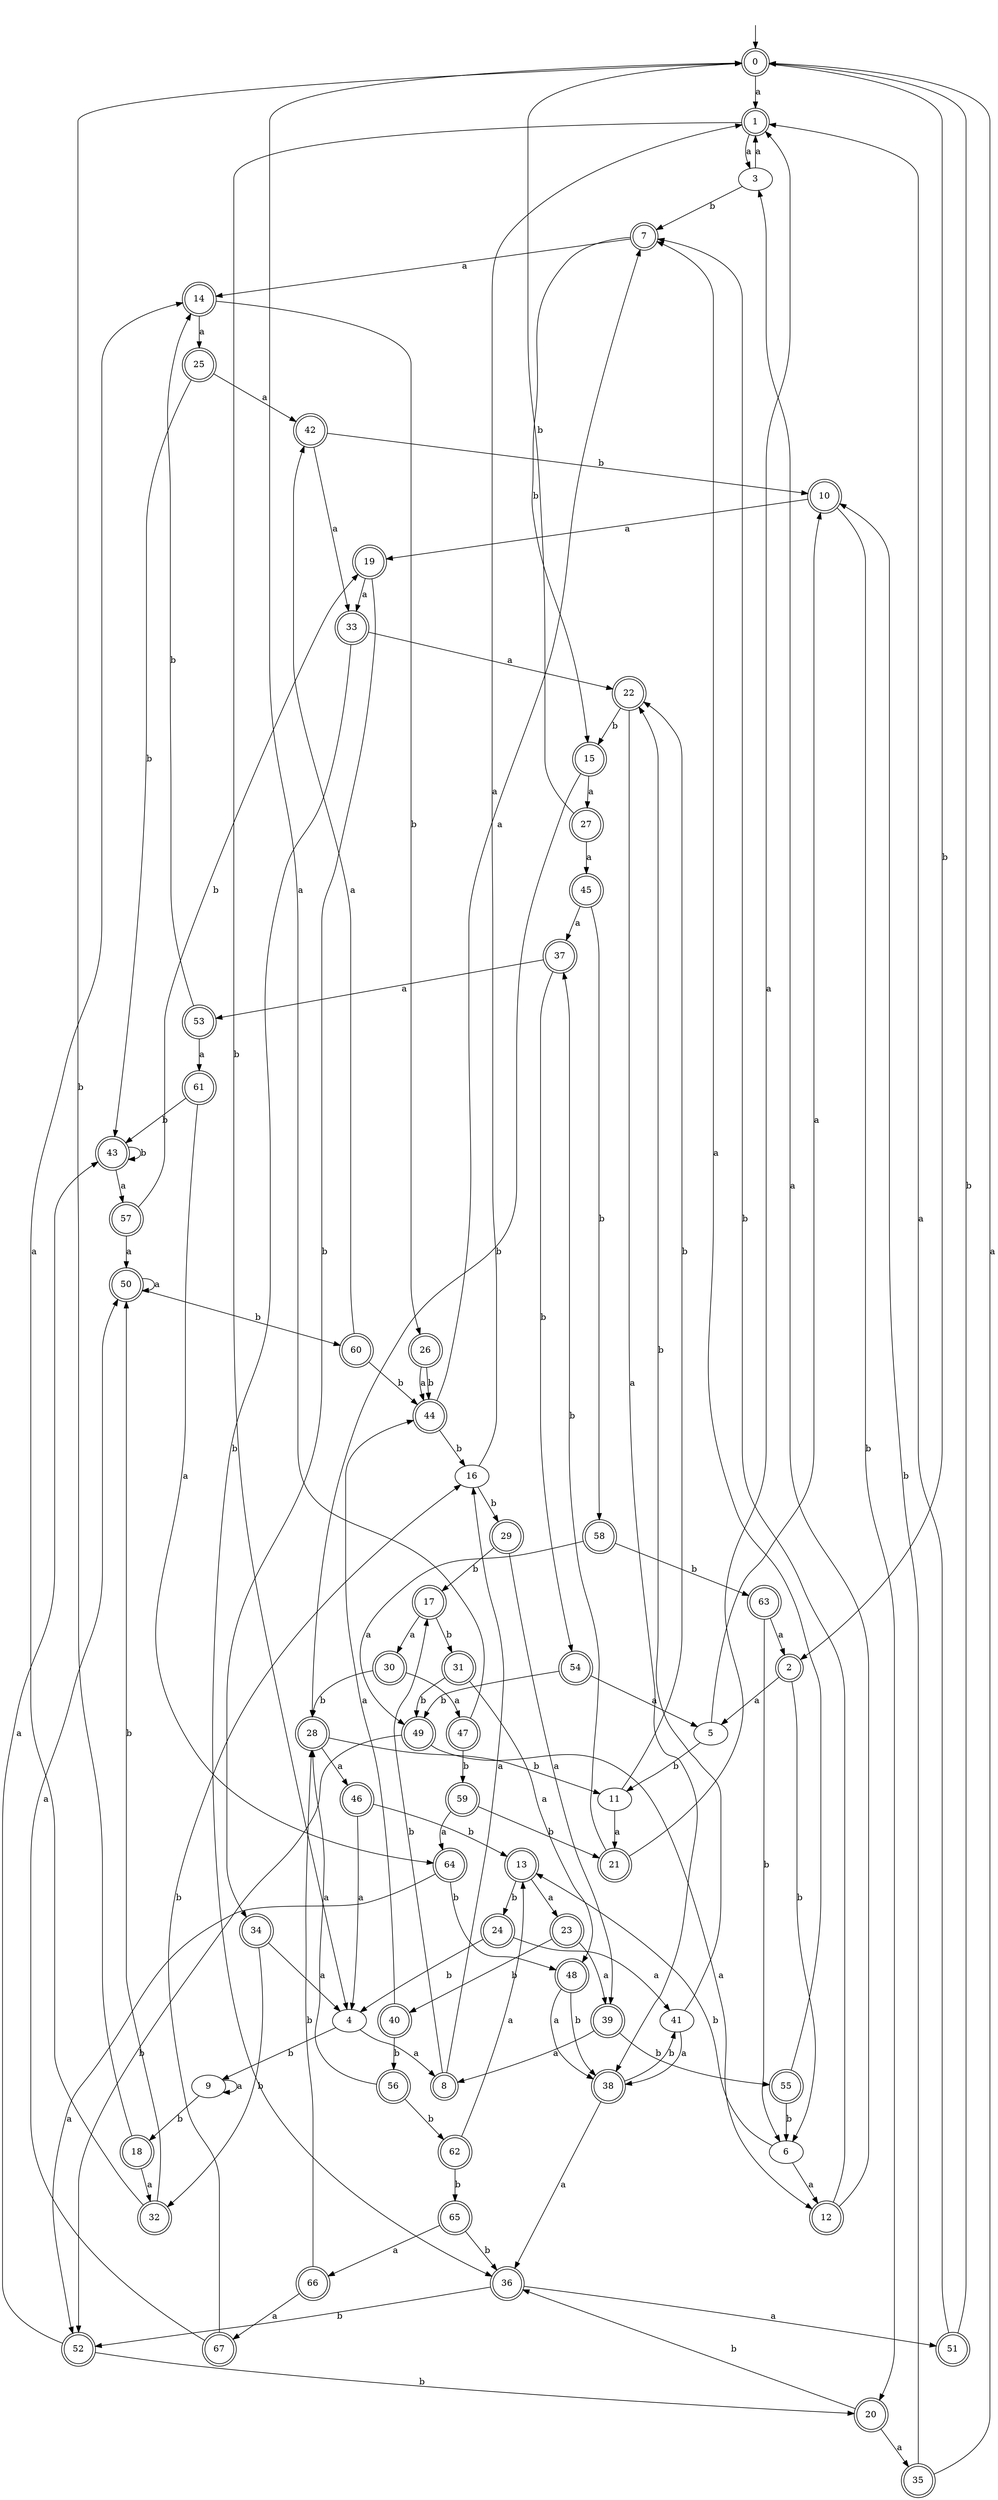 digraph RandomDFA {
  __start0 [label="", shape=none];
  __start0 -> 0 [label=""];
  0 [shape=circle] [shape=doublecircle]
  0 -> 1 [label="a"]
  0 -> 2 [label="b"]
  1 [shape=doublecircle]
  1 -> 3 [label="a"]
  1 -> 4 [label="b"]
  2 [shape=doublecircle]
  2 -> 5 [label="a"]
  2 -> 6 [label="b"]
  3
  3 -> 1 [label="a"]
  3 -> 7 [label="b"]
  4
  4 -> 8 [label="a"]
  4 -> 9 [label="b"]
  5
  5 -> 10 [label="a"]
  5 -> 11 [label="b"]
  6
  6 -> 12 [label="a"]
  6 -> 13 [label="b"]
  7 [shape=doublecircle]
  7 -> 14 [label="a"]
  7 -> 15 [label="b"]
  8 [shape=doublecircle]
  8 -> 16 [label="a"]
  8 -> 17 [label="b"]
  9
  9 -> 9 [label="a"]
  9 -> 18 [label="b"]
  10 [shape=doublecircle]
  10 -> 19 [label="a"]
  10 -> 20 [label="b"]
  11
  11 -> 21 [label="a"]
  11 -> 22 [label="b"]
  12 [shape=doublecircle]
  12 -> 3 [label="a"]
  12 -> 7 [label="b"]
  13 [shape=doublecircle]
  13 -> 23 [label="a"]
  13 -> 24 [label="b"]
  14 [shape=doublecircle]
  14 -> 25 [label="a"]
  14 -> 26 [label="b"]
  15 [shape=doublecircle]
  15 -> 27 [label="a"]
  15 -> 28 [label="b"]
  16
  16 -> 1 [label="a"]
  16 -> 29 [label="b"]
  17 [shape=doublecircle]
  17 -> 30 [label="a"]
  17 -> 31 [label="b"]
  18 [shape=doublecircle]
  18 -> 32 [label="a"]
  18 -> 0 [label="b"]
  19 [shape=doublecircle]
  19 -> 33 [label="a"]
  19 -> 34 [label="b"]
  20 [shape=doublecircle]
  20 -> 35 [label="a"]
  20 -> 36 [label="b"]
  21 [shape=doublecircle]
  21 -> 1 [label="a"]
  21 -> 37 [label="b"]
  22 [shape=doublecircle]
  22 -> 38 [label="a"]
  22 -> 15 [label="b"]
  23 [shape=doublecircle]
  23 -> 39 [label="a"]
  23 -> 40 [label="b"]
  24 [shape=doublecircle]
  24 -> 41 [label="a"]
  24 -> 4 [label="b"]
  25 [shape=doublecircle]
  25 -> 42 [label="a"]
  25 -> 43 [label="b"]
  26 [shape=doublecircle]
  26 -> 44 [label="a"]
  26 -> 44 [label="b"]
  27 [shape=doublecircle]
  27 -> 45 [label="a"]
  27 -> 0 [label="b"]
  28 [shape=doublecircle]
  28 -> 46 [label="a"]
  28 -> 11 [label="b"]
  29 [shape=doublecircle]
  29 -> 39 [label="a"]
  29 -> 17 [label="b"]
  30 [shape=doublecircle]
  30 -> 47 [label="a"]
  30 -> 28 [label="b"]
  31 [shape=doublecircle]
  31 -> 48 [label="a"]
  31 -> 49 [label="b"]
  32 [shape=doublecircle]
  32 -> 14 [label="a"]
  32 -> 50 [label="b"]
  33 [shape=doublecircle]
  33 -> 22 [label="a"]
  33 -> 36 [label="b"]
  34 [shape=doublecircle]
  34 -> 4 [label="a"]
  34 -> 32 [label="b"]
  35 [shape=doublecircle]
  35 -> 0 [label="a"]
  35 -> 10 [label="b"]
  36 [shape=doublecircle]
  36 -> 51 [label="a"]
  36 -> 52 [label="b"]
  37 [shape=doublecircle]
  37 -> 53 [label="a"]
  37 -> 54 [label="b"]
  38 [shape=doublecircle]
  38 -> 36 [label="a"]
  38 -> 41 [label="b"]
  39 [shape=doublecircle]
  39 -> 8 [label="a"]
  39 -> 55 [label="b"]
  40 [shape=doublecircle]
  40 -> 44 [label="a"]
  40 -> 56 [label="b"]
  41
  41 -> 38 [label="a"]
  41 -> 22 [label="b"]
  42 [shape=doublecircle]
  42 -> 33 [label="a"]
  42 -> 10 [label="b"]
  43 [shape=doublecircle]
  43 -> 57 [label="a"]
  43 -> 43 [label="b"]
  44 [shape=doublecircle]
  44 -> 7 [label="a"]
  44 -> 16 [label="b"]
  45 [shape=doublecircle]
  45 -> 37 [label="a"]
  45 -> 58 [label="b"]
  46 [shape=doublecircle]
  46 -> 4 [label="a"]
  46 -> 13 [label="b"]
  47 [shape=doublecircle]
  47 -> 0 [label="a"]
  47 -> 59 [label="b"]
  48 [shape=doublecircle]
  48 -> 38 [label="a"]
  48 -> 38 [label="b"]
  49 [shape=doublecircle]
  49 -> 12 [label="a"]
  49 -> 52 [label="b"]
  50 [shape=doublecircle]
  50 -> 50 [label="a"]
  50 -> 60 [label="b"]
  51 [shape=doublecircle]
  51 -> 1 [label="a"]
  51 -> 0 [label="b"]
  52 [shape=doublecircle]
  52 -> 43 [label="a"]
  52 -> 20 [label="b"]
  53 [shape=doublecircle]
  53 -> 61 [label="a"]
  53 -> 14 [label="b"]
  54 [shape=doublecircle]
  54 -> 5 [label="a"]
  54 -> 49 [label="b"]
  55 [shape=doublecircle]
  55 -> 7 [label="a"]
  55 -> 6 [label="b"]
  56 [shape=doublecircle]
  56 -> 28 [label="a"]
  56 -> 62 [label="b"]
  57 [shape=doublecircle]
  57 -> 50 [label="a"]
  57 -> 19 [label="b"]
  58 [shape=doublecircle]
  58 -> 49 [label="a"]
  58 -> 63 [label="b"]
  59 [shape=doublecircle]
  59 -> 64 [label="a"]
  59 -> 21 [label="b"]
  60 [shape=doublecircle]
  60 -> 42 [label="a"]
  60 -> 44 [label="b"]
  61 [shape=doublecircle]
  61 -> 64 [label="a"]
  61 -> 43 [label="b"]
  62 [shape=doublecircle]
  62 -> 13 [label="a"]
  62 -> 65 [label="b"]
  63 [shape=doublecircle]
  63 -> 2 [label="a"]
  63 -> 6 [label="b"]
  64 [shape=doublecircle]
  64 -> 52 [label="a"]
  64 -> 48 [label="b"]
  65 [shape=doublecircle]
  65 -> 66 [label="a"]
  65 -> 36 [label="b"]
  66 [shape=doublecircle]
  66 -> 67 [label="a"]
  66 -> 28 [label="b"]
  67 [shape=doublecircle]
  67 -> 50 [label="a"]
  67 -> 16 [label="b"]
}
